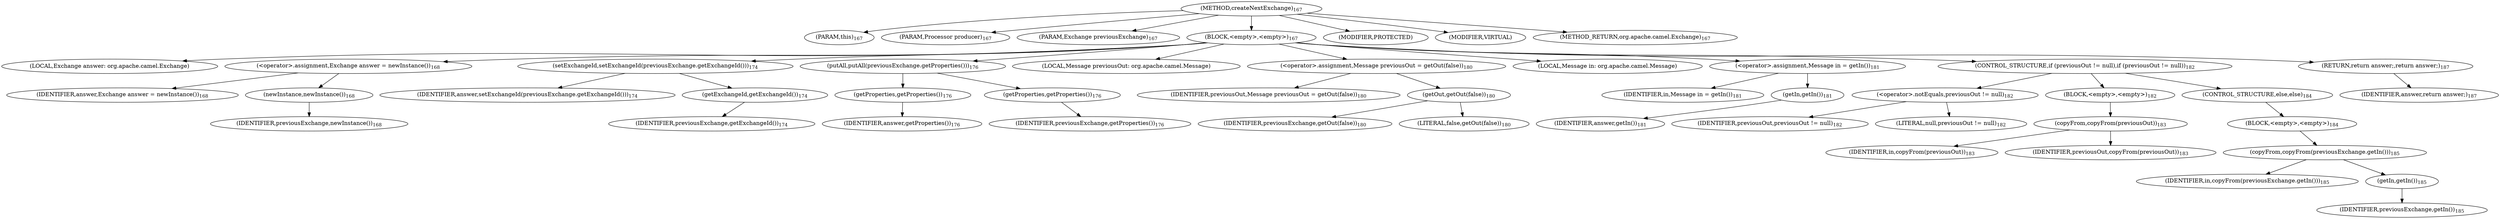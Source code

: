 digraph "createNextExchange" {  
"261" [label = <(METHOD,createNextExchange)<SUB>167</SUB>> ]
"262" [label = <(PARAM,this)<SUB>167</SUB>> ]
"263" [label = <(PARAM,Processor producer)<SUB>167</SUB>> ]
"264" [label = <(PARAM,Exchange previousExchange)<SUB>167</SUB>> ]
"265" [label = <(BLOCK,&lt;empty&gt;,&lt;empty&gt;)<SUB>167</SUB>> ]
"266" [label = <(LOCAL,Exchange answer: org.apache.camel.Exchange)> ]
"267" [label = <(&lt;operator&gt;.assignment,Exchange answer = newInstance())<SUB>168</SUB>> ]
"268" [label = <(IDENTIFIER,answer,Exchange answer = newInstance())<SUB>168</SUB>> ]
"269" [label = <(newInstance,newInstance())<SUB>168</SUB>> ]
"270" [label = <(IDENTIFIER,previousExchange,newInstance())<SUB>168</SUB>> ]
"271" [label = <(setExchangeId,setExchangeId(previousExchange.getExchangeId()))<SUB>174</SUB>> ]
"272" [label = <(IDENTIFIER,answer,setExchangeId(previousExchange.getExchangeId()))<SUB>174</SUB>> ]
"273" [label = <(getExchangeId,getExchangeId())<SUB>174</SUB>> ]
"274" [label = <(IDENTIFIER,previousExchange,getExchangeId())<SUB>174</SUB>> ]
"275" [label = <(putAll,putAll(previousExchange.getProperties()))<SUB>176</SUB>> ]
"276" [label = <(getProperties,getProperties())<SUB>176</SUB>> ]
"277" [label = <(IDENTIFIER,answer,getProperties())<SUB>176</SUB>> ]
"278" [label = <(getProperties,getProperties())<SUB>176</SUB>> ]
"279" [label = <(IDENTIFIER,previousExchange,getProperties())<SUB>176</SUB>> ]
"280" [label = <(LOCAL,Message previousOut: org.apache.camel.Message)> ]
"281" [label = <(&lt;operator&gt;.assignment,Message previousOut = getOut(false))<SUB>180</SUB>> ]
"282" [label = <(IDENTIFIER,previousOut,Message previousOut = getOut(false))<SUB>180</SUB>> ]
"283" [label = <(getOut,getOut(false))<SUB>180</SUB>> ]
"284" [label = <(IDENTIFIER,previousExchange,getOut(false))<SUB>180</SUB>> ]
"285" [label = <(LITERAL,false,getOut(false))<SUB>180</SUB>> ]
"286" [label = <(LOCAL,Message in: org.apache.camel.Message)> ]
"287" [label = <(&lt;operator&gt;.assignment,Message in = getIn())<SUB>181</SUB>> ]
"288" [label = <(IDENTIFIER,in,Message in = getIn())<SUB>181</SUB>> ]
"289" [label = <(getIn,getIn())<SUB>181</SUB>> ]
"290" [label = <(IDENTIFIER,answer,getIn())<SUB>181</SUB>> ]
"291" [label = <(CONTROL_STRUCTURE,if (previousOut != null),if (previousOut != null))<SUB>182</SUB>> ]
"292" [label = <(&lt;operator&gt;.notEquals,previousOut != null)<SUB>182</SUB>> ]
"293" [label = <(IDENTIFIER,previousOut,previousOut != null)<SUB>182</SUB>> ]
"294" [label = <(LITERAL,null,previousOut != null)<SUB>182</SUB>> ]
"295" [label = <(BLOCK,&lt;empty&gt;,&lt;empty&gt;)<SUB>182</SUB>> ]
"296" [label = <(copyFrom,copyFrom(previousOut))<SUB>183</SUB>> ]
"297" [label = <(IDENTIFIER,in,copyFrom(previousOut))<SUB>183</SUB>> ]
"298" [label = <(IDENTIFIER,previousOut,copyFrom(previousOut))<SUB>183</SUB>> ]
"299" [label = <(CONTROL_STRUCTURE,else,else)<SUB>184</SUB>> ]
"300" [label = <(BLOCK,&lt;empty&gt;,&lt;empty&gt;)<SUB>184</SUB>> ]
"301" [label = <(copyFrom,copyFrom(previousExchange.getIn()))<SUB>185</SUB>> ]
"302" [label = <(IDENTIFIER,in,copyFrom(previousExchange.getIn()))<SUB>185</SUB>> ]
"303" [label = <(getIn,getIn())<SUB>185</SUB>> ]
"304" [label = <(IDENTIFIER,previousExchange,getIn())<SUB>185</SUB>> ]
"305" [label = <(RETURN,return answer;,return answer;)<SUB>187</SUB>> ]
"306" [label = <(IDENTIFIER,answer,return answer;)<SUB>187</SUB>> ]
"307" [label = <(MODIFIER,PROTECTED)> ]
"308" [label = <(MODIFIER,VIRTUAL)> ]
"309" [label = <(METHOD_RETURN,org.apache.camel.Exchange)<SUB>167</SUB>> ]
  "261" -> "262" 
  "261" -> "263" 
  "261" -> "264" 
  "261" -> "265" 
  "261" -> "307" 
  "261" -> "308" 
  "261" -> "309" 
  "265" -> "266" 
  "265" -> "267" 
  "265" -> "271" 
  "265" -> "275" 
  "265" -> "280" 
  "265" -> "281" 
  "265" -> "286" 
  "265" -> "287" 
  "265" -> "291" 
  "265" -> "305" 
  "267" -> "268" 
  "267" -> "269" 
  "269" -> "270" 
  "271" -> "272" 
  "271" -> "273" 
  "273" -> "274" 
  "275" -> "276" 
  "275" -> "278" 
  "276" -> "277" 
  "278" -> "279" 
  "281" -> "282" 
  "281" -> "283" 
  "283" -> "284" 
  "283" -> "285" 
  "287" -> "288" 
  "287" -> "289" 
  "289" -> "290" 
  "291" -> "292" 
  "291" -> "295" 
  "291" -> "299" 
  "292" -> "293" 
  "292" -> "294" 
  "295" -> "296" 
  "296" -> "297" 
  "296" -> "298" 
  "299" -> "300" 
  "300" -> "301" 
  "301" -> "302" 
  "301" -> "303" 
  "303" -> "304" 
  "305" -> "306" 
}
